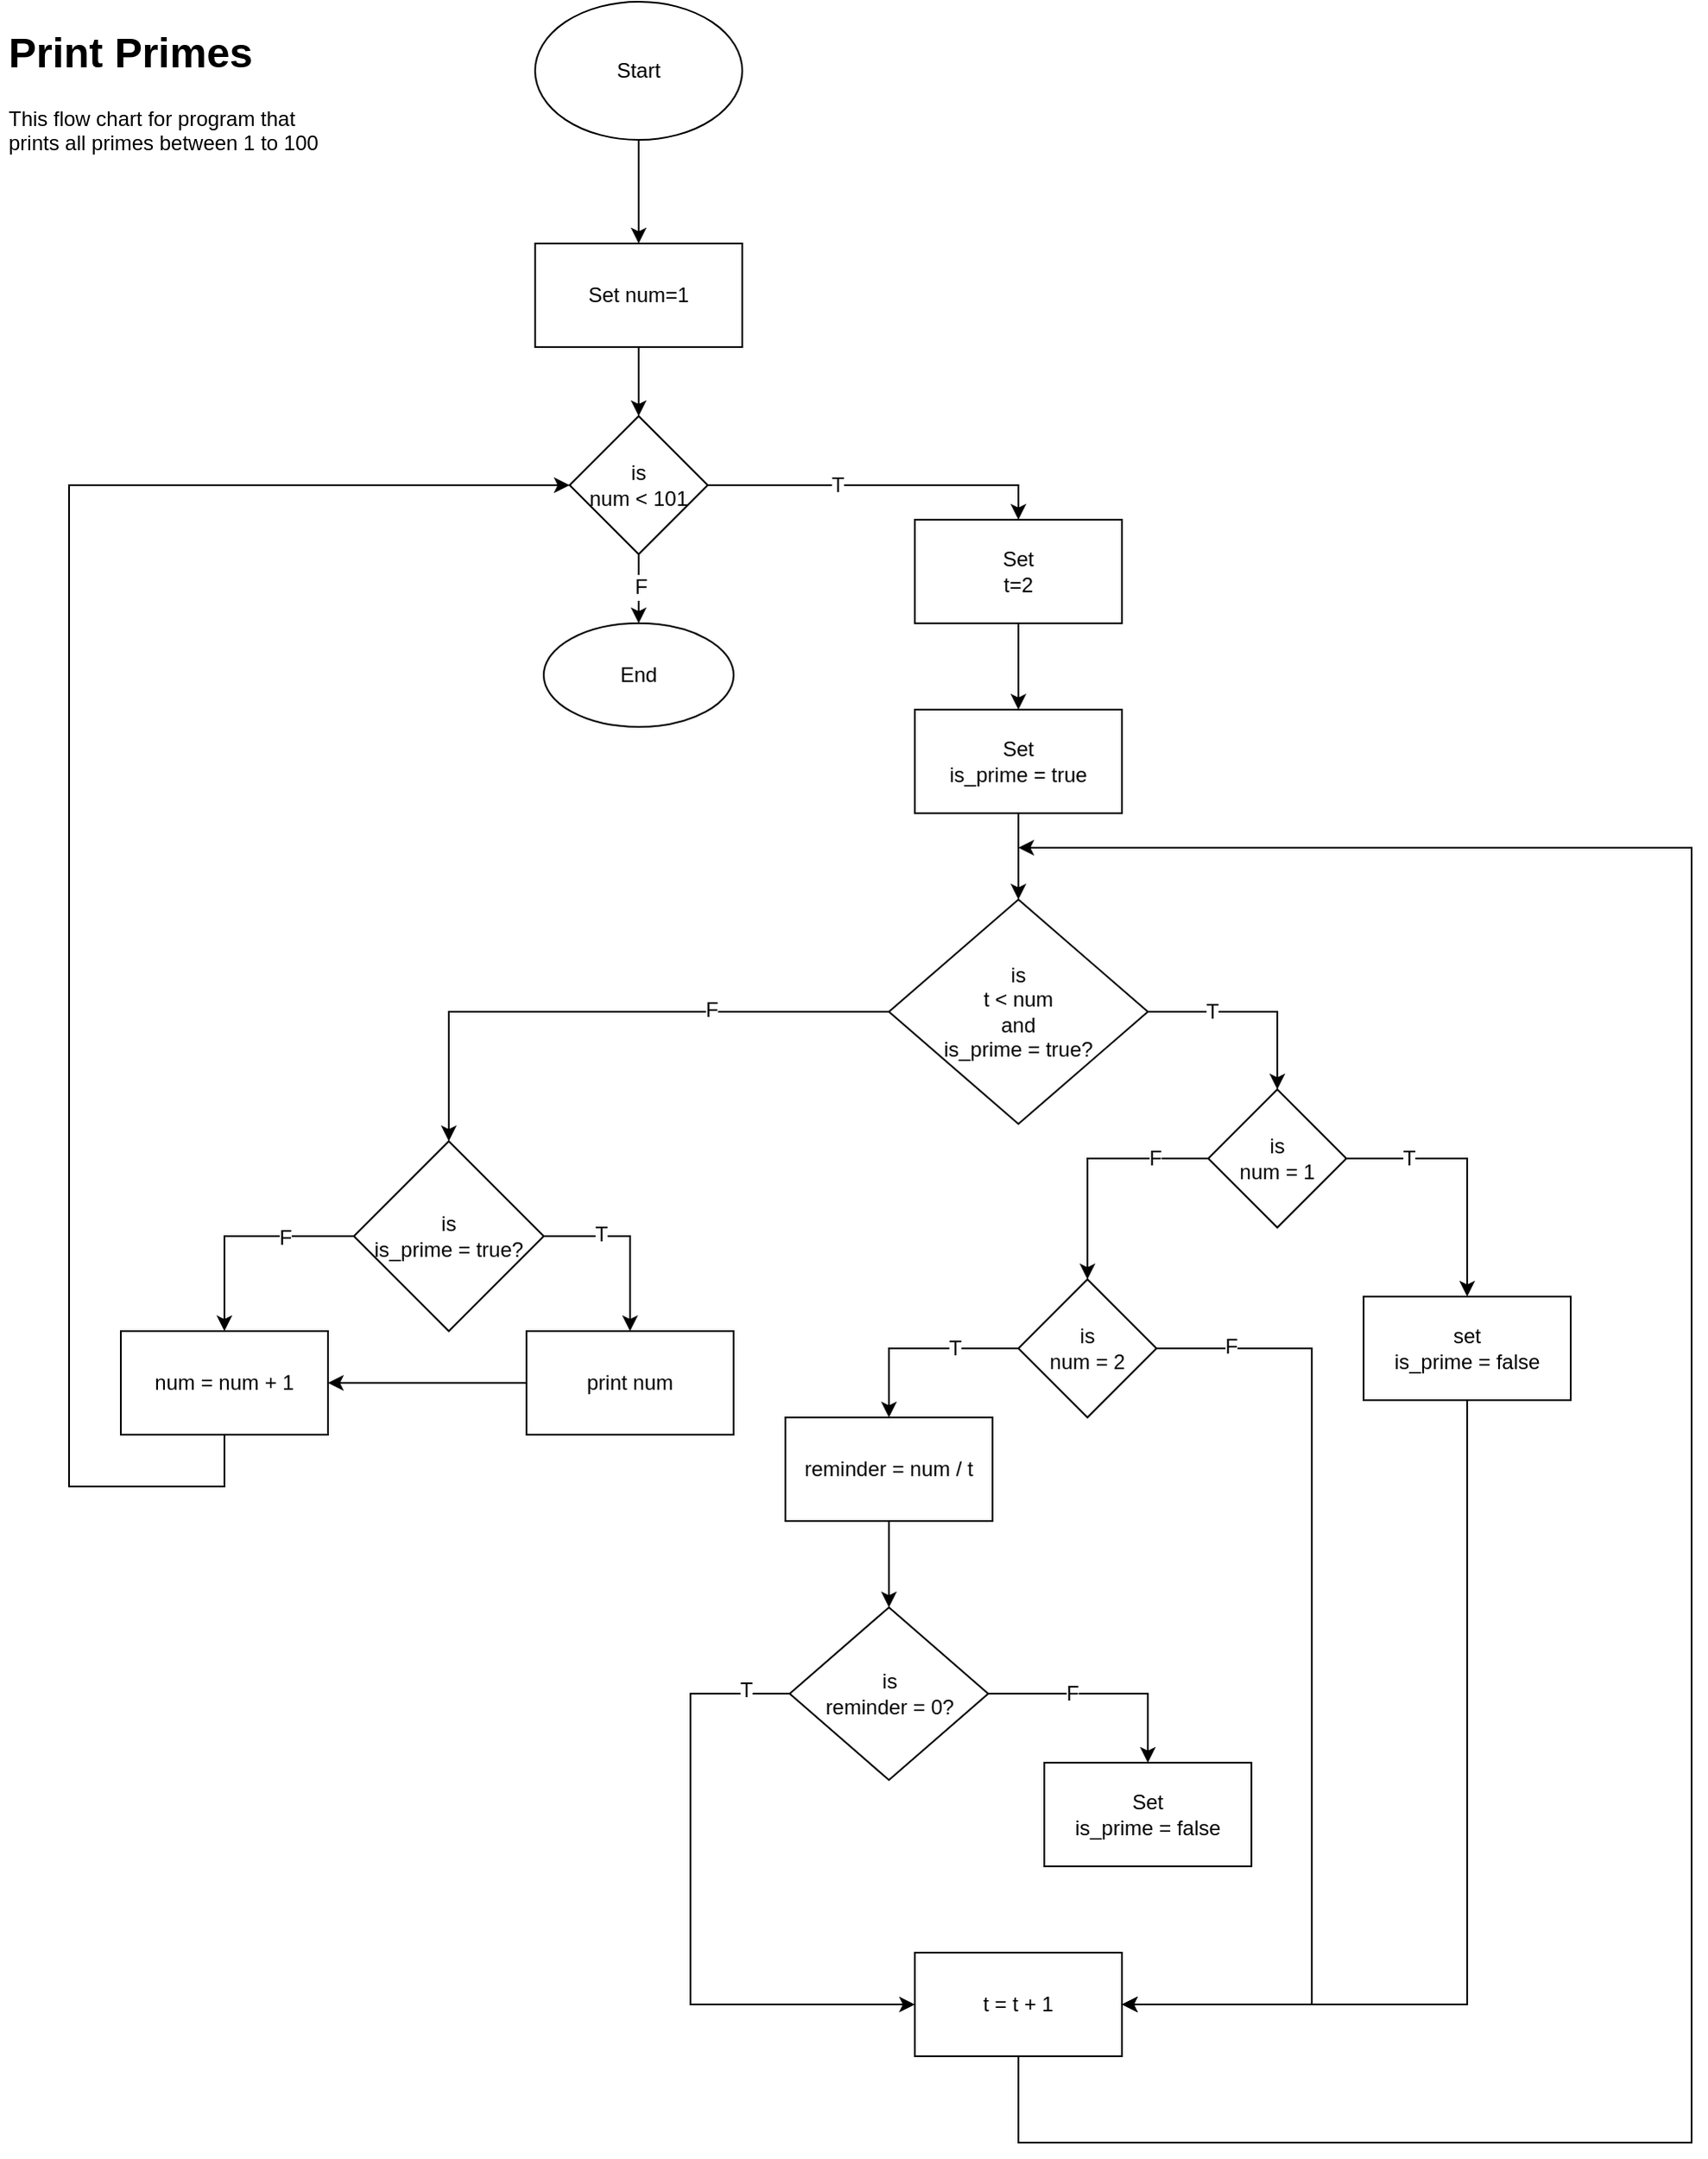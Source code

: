 <mxfile version="12.3.8" type="github" pages="1">
  <diagram id="fBhRIyqZVW_r_yEtZ3Ld" name="Page-1">
    <mxGraphModel dx="946" dy="614" grid="1" gridSize="10" guides="1" tooltips="1" connect="1" arrows="1" fold="1" page="1" pageScale="1" pageWidth="827" pageHeight="1169" math="0" shadow="0">
      <root>
        <mxCell id="0"/>
        <mxCell id="1" parent="0"/>
        <mxCell id="jRZstdHp75a4OI8d3Yq_-3" value="" style="edgeStyle=orthogonalEdgeStyle;rounded=0;orthogonalLoop=1;jettySize=auto;html=1;" edge="1" parent="1" source="jRZstdHp75a4OI8d3Yq_-1" target="jRZstdHp75a4OI8d3Yq_-2">
          <mxGeometry relative="1" as="geometry"/>
        </mxCell>
        <mxCell id="jRZstdHp75a4OI8d3Yq_-1" value="Start" style="ellipse;whiteSpace=wrap;html=1;" vertex="1" parent="1">
          <mxGeometry x="340" y="20" width="120" height="80" as="geometry"/>
        </mxCell>
        <mxCell id="jRZstdHp75a4OI8d3Yq_-5" value="" style="edgeStyle=orthogonalEdgeStyle;rounded=0;orthogonalLoop=1;jettySize=auto;html=1;" edge="1" parent="1" source="jRZstdHp75a4OI8d3Yq_-2" target="jRZstdHp75a4OI8d3Yq_-4">
          <mxGeometry relative="1" as="geometry"/>
        </mxCell>
        <mxCell id="jRZstdHp75a4OI8d3Yq_-2" value="Set num=1" style="rounded=0;whiteSpace=wrap;html=1;" vertex="1" parent="1">
          <mxGeometry x="340" y="160" width="120" height="60" as="geometry"/>
        </mxCell>
        <mxCell id="jRZstdHp75a4OI8d3Yq_-7" style="edgeStyle=orthogonalEdgeStyle;rounded=0;orthogonalLoop=1;jettySize=auto;html=1;entryX=0.5;entryY=0;entryDx=0;entryDy=0;" edge="1" parent="1" source="jRZstdHp75a4OI8d3Yq_-4" target="jRZstdHp75a4OI8d3Yq_-6">
          <mxGeometry relative="1" as="geometry"/>
        </mxCell>
        <mxCell id="jRZstdHp75a4OI8d3Yq_-8" value="T" style="text;html=1;align=center;verticalAlign=middle;resizable=0;points=[];;labelBackgroundColor=#ffffff;" vertex="1" connectable="0" parent="jRZstdHp75a4OI8d3Yq_-7">
          <mxGeometry x="-0.25" relative="1" as="geometry">
            <mxPoint as="offset"/>
          </mxGeometry>
        </mxCell>
        <mxCell id="jRZstdHp75a4OI8d3Yq_-38" value="" style="edgeStyle=orthogonalEdgeStyle;rounded=0;orthogonalLoop=1;jettySize=auto;html=1;" edge="1" parent="1" source="jRZstdHp75a4OI8d3Yq_-4" target="jRZstdHp75a4OI8d3Yq_-37">
          <mxGeometry relative="1" as="geometry"/>
        </mxCell>
        <mxCell id="jRZstdHp75a4OI8d3Yq_-39" value="F" style="text;html=1;align=center;verticalAlign=middle;resizable=0;points=[];;labelBackgroundColor=#ffffff;" vertex="1" connectable="0" parent="jRZstdHp75a4OI8d3Yq_-38">
          <mxGeometry x="-0.05" y="1" relative="1" as="geometry">
            <mxPoint as="offset"/>
          </mxGeometry>
        </mxCell>
        <mxCell id="jRZstdHp75a4OI8d3Yq_-4" value="is&lt;br&gt;num &amp;lt; 101" style="rhombus;whiteSpace=wrap;html=1;" vertex="1" parent="1">
          <mxGeometry x="360" y="260" width="80" height="80" as="geometry"/>
        </mxCell>
        <mxCell id="jRZstdHp75a4OI8d3Yq_-10" value="" style="edgeStyle=orthogonalEdgeStyle;rounded=0;orthogonalLoop=1;jettySize=auto;html=1;" edge="1" parent="1" source="jRZstdHp75a4OI8d3Yq_-6" target="jRZstdHp75a4OI8d3Yq_-9">
          <mxGeometry relative="1" as="geometry"/>
        </mxCell>
        <mxCell id="jRZstdHp75a4OI8d3Yq_-6" value="Set&lt;br&gt;t=2" style="rounded=0;whiteSpace=wrap;html=1;" vertex="1" parent="1">
          <mxGeometry x="560" y="320" width="120" height="60" as="geometry"/>
        </mxCell>
        <mxCell id="jRZstdHp75a4OI8d3Yq_-12" value="" style="edgeStyle=orthogonalEdgeStyle;rounded=0;orthogonalLoop=1;jettySize=auto;html=1;" edge="1" parent="1" source="jRZstdHp75a4OI8d3Yq_-9" target="jRZstdHp75a4OI8d3Yq_-11">
          <mxGeometry relative="1" as="geometry"/>
        </mxCell>
        <mxCell id="jRZstdHp75a4OI8d3Yq_-9" value="Set&lt;br&gt;is_prime = true" style="rounded=0;whiteSpace=wrap;html=1;" vertex="1" parent="1">
          <mxGeometry x="560" y="430" width="120" height="60" as="geometry"/>
        </mxCell>
        <mxCell id="jRZstdHp75a4OI8d3Yq_-14" style="edgeStyle=orthogonalEdgeStyle;rounded=0;orthogonalLoop=1;jettySize=auto;html=1;entryX=0.5;entryY=0;entryDx=0;entryDy=0;" edge="1" parent="1" source="jRZstdHp75a4OI8d3Yq_-11" target="jRZstdHp75a4OI8d3Yq_-13">
          <mxGeometry relative="1" as="geometry"/>
        </mxCell>
        <mxCell id="jRZstdHp75a4OI8d3Yq_-15" value="T" style="text;html=1;align=center;verticalAlign=middle;resizable=0;points=[];;labelBackgroundColor=#ffffff;" vertex="1" connectable="0" parent="jRZstdHp75a4OI8d3Yq_-14">
          <mxGeometry x="-0.381" relative="1" as="geometry">
            <mxPoint as="offset"/>
          </mxGeometry>
        </mxCell>
        <mxCell id="jRZstdHp75a4OI8d3Yq_-41" value="" style="edgeStyle=orthogonalEdgeStyle;rounded=0;orthogonalLoop=1;jettySize=auto;html=1;entryX=0.5;entryY=0;entryDx=0;entryDy=0;" edge="1" parent="1" source="jRZstdHp75a4OI8d3Yq_-11" target="jRZstdHp75a4OI8d3Yq_-40">
          <mxGeometry relative="1" as="geometry"/>
        </mxCell>
        <mxCell id="jRZstdHp75a4OI8d3Yq_-42" value="F" style="text;html=1;align=center;verticalAlign=middle;resizable=0;points=[];;labelBackgroundColor=#ffffff;" vertex="1" connectable="0" parent="jRZstdHp75a4OI8d3Yq_-41">
          <mxGeometry x="-0.376" y="-1" relative="1" as="geometry">
            <mxPoint as="offset"/>
          </mxGeometry>
        </mxCell>
        <mxCell id="jRZstdHp75a4OI8d3Yq_-11" value="is&lt;br&gt;t &amp;lt; num&lt;br&gt;and&lt;br&gt;is_prime = true?" style="rhombus;whiteSpace=wrap;html=1;" vertex="1" parent="1">
          <mxGeometry x="545" y="540" width="150" height="130" as="geometry"/>
        </mxCell>
        <mxCell id="jRZstdHp75a4OI8d3Yq_-46" style="edgeStyle=orthogonalEdgeStyle;rounded=0;orthogonalLoop=1;jettySize=auto;html=1;entryX=0.5;entryY=0;entryDx=0;entryDy=0;exitX=1;exitY=0.5;exitDx=0;exitDy=0;" edge="1" parent="1" source="jRZstdHp75a4OI8d3Yq_-40" target="jRZstdHp75a4OI8d3Yq_-43">
          <mxGeometry relative="1" as="geometry"/>
        </mxCell>
        <mxCell id="jRZstdHp75a4OI8d3Yq_-47" value="T" style="text;html=1;align=center;verticalAlign=middle;resizable=0;points=[];;labelBackgroundColor=#ffffff;" vertex="1" connectable="0" parent="jRZstdHp75a4OI8d3Yq_-46">
          <mxGeometry x="-0.371" y="1" relative="1" as="geometry">
            <mxPoint as="offset"/>
          </mxGeometry>
        </mxCell>
        <mxCell id="jRZstdHp75a4OI8d3Yq_-51" style="edgeStyle=orthogonalEdgeStyle;rounded=0;orthogonalLoop=1;jettySize=auto;html=1;entryX=0.5;entryY=0;entryDx=0;entryDy=0;" edge="1" parent="1" source="jRZstdHp75a4OI8d3Yq_-40" target="jRZstdHp75a4OI8d3Yq_-48">
          <mxGeometry relative="1" as="geometry"/>
        </mxCell>
        <mxCell id="jRZstdHp75a4OI8d3Yq_-55" value="F" style="text;html=1;align=center;verticalAlign=middle;resizable=0;points=[];;labelBackgroundColor=#ffffff;" vertex="1" connectable="0" parent="jRZstdHp75a4OI8d3Yq_-51">
          <mxGeometry x="-0.383" y="1" relative="1" as="geometry">
            <mxPoint as="offset"/>
          </mxGeometry>
        </mxCell>
        <mxCell id="jRZstdHp75a4OI8d3Yq_-40" value="is&lt;br&gt;is_prime = true?" style="rhombus;whiteSpace=wrap;html=1;" vertex="1" parent="1">
          <mxGeometry x="235" y="680" width="110" height="110" as="geometry"/>
        </mxCell>
        <mxCell id="jRZstdHp75a4OI8d3Yq_-17" style="edgeStyle=orthogonalEdgeStyle;rounded=0;orthogonalLoop=1;jettySize=auto;html=1;" edge="1" parent="1" source="jRZstdHp75a4OI8d3Yq_-13" target="jRZstdHp75a4OI8d3Yq_-16">
          <mxGeometry relative="1" as="geometry"/>
        </mxCell>
        <mxCell id="jRZstdHp75a4OI8d3Yq_-18" value="T" style="text;html=1;align=center;verticalAlign=middle;resizable=0;points=[];;labelBackgroundColor=#ffffff;" vertex="1" connectable="0" parent="jRZstdHp75a4OI8d3Yq_-17">
          <mxGeometry x="-0.52" relative="1" as="geometry">
            <mxPoint as="offset"/>
          </mxGeometry>
        </mxCell>
        <mxCell id="jRZstdHp75a4OI8d3Yq_-20" value="" style="edgeStyle=orthogonalEdgeStyle;rounded=0;orthogonalLoop=1;jettySize=auto;html=1;" edge="1" parent="1" source="jRZstdHp75a4OI8d3Yq_-13" target="jRZstdHp75a4OI8d3Yq_-19">
          <mxGeometry relative="1" as="geometry"/>
        </mxCell>
        <mxCell id="jRZstdHp75a4OI8d3Yq_-57" value="F" style="text;html=1;align=center;verticalAlign=middle;resizable=0;points=[];;labelBackgroundColor=#ffffff;" vertex="1" connectable="0" parent="jRZstdHp75a4OI8d3Yq_-20">
          <mxGeometry x="-0.557" relative="1" as="geometry">
            <mxPoint as="offset"/>
          </mxGeometry>
        </mxCell>
        <mxCell id="jRZstdHp75a4OI8d3Yq_-13" value="is&lt;br&gt;num = 1" style="rhombus;whiteSpace=wrap;html=1;" vertex="1" parent="1">
          <mxGeometry x="730" y="650" width="80" height="80" as="geometry"/>
        </mxCell>
        <mxCell id="jRZstdHp75a4OI8d3Yq_-22" style="edgeStyle=orthogonalEdgeStyle;rounded=0;orthogonalLoop=1;jettySize=auto;html=1;entryX=0.5;entryY=0;entryDx=0;entryDy=0;" edge="1" parent="1" source="jRZstdHp75a4OI8d3Yq_-19" target="jRZstdHp75a4OI8d3Yq_-21">
          <mxGeometry relative="1" as="geometry"/>
        </mxCell>
        <mxCell id="jRZstdHp75a4OI8d3Yq_-29" value="T" style="text;html=1;align=center;verticalAlign=middle;resizable=0;points=[];;labelBackgroundColor=#ffffff;" vertex="1" connectable="0" parent="jRZstdHp75a4OI8d3Yq_-22">
          <mxGeometry x="-0.356" relative="1" as="geometry">
            <mxPoint as="offset"/>
          </mxGeometry>
        </mxCell>
        <mxCell id="jRZstdHp75a4OI8d3Yq_-31" style="edgeStyle=orthogonalEdgeStyle;rounded=0;orthogonalLoop=1;jettySize=auto;html=1;entryX=1;entryY=0.5;entryDx=0;entryDy=0;" edge="1" parent="1" source="jRZstdHp75a4OI8d3Yq_-19" target="jRZstdHp75a4OI8d3Yq_-27">
          <mxGeometry relative="1" as="geometry">
            <Array as="points">
              <mxPoint x="790" y="800"/>
              <mxPoint x="790" y="1180"/>
            </Array>
          </mxGeometry>
        </mxCell>
        <mxCell id="jRZstdHp75a4OI8d3Yq_-32" value="F" style="text;html=1;align=center;verticalAlign=middle;resizable=0;points=[];;labelBackgroundColor=#ffffff;" vertex="1" connectable="0" parent="jRZstdHp75a4OI8d3Yq_-31">
          <mxGeometry x="-0.852" y="1" relative="1" as="geometry">
            <mxPoint as="offset"/>
          </mxGeometry>
        </mxCell>
        <mxCell id="jRZstdHp75a4OI8d3Yq_-19" value="is&lt;br&gt;num = 2" style="rhombus;whiteSpace=wrap;html=1;" vertex="1" parent="1">
          <mxGeometry x="620" y="760" width="80" height="80" as="geometry"/>
        </mxCell>
        <mxCell id="jRZstdHp75a4OI8d3Yq_-33" style="edgeStyle=orthogonalEdgeStyle;rounded=0;orthogonalLoop=1;jettySize=auto;html=1;entryX=1;entryY=0.5;entryDx=0;entryDy=0;" edge="1" parent="1" source="jRZstdHp75a4OI8d3Yq_-16" target="jRZstdHp75a4OI8d3Yq_-27">
          <mxGeometry relative="1" as="geometry">
            <mxPoint x="680" y="1189" as="targetPoint"/>
            <Array as="points">
              <mxPoint x="880" y="1180"/>
            </Array>
          </mxGeometry>
        </mxCell>
        <mxCell id="jRZstdHp75a4OI8d3Yq_-16" value="set&lt;br&gt;is_prime = false" style="rounded=0;whiteSpace=wrap;html=1;" vertex="1" parent="1">
          <mxGeometry x="820" y="770" width="120" height="60" as="geometry"/>
        </mxCell>
        <mxCell id="jRZstdHp75a4OI8d3Yq_-24" value="" style="edgeStyle=orthogonalEdgeStyle;rounded=0;orthogonalLoop=1;jettySize=auto;html=1;" edge="1" parent="1" source="jRZstdHp75a4OI8d3Yq_-21" target="jRZstdHp75a4OI8d3Yq_-23">
          <mxGeometry relative="1" as="geometry"/>
        </mxCell>
        <mxCell id="jRZstdHp75a4OI8d3Yq_-21" value="reminder = num / t" style="rounded=0;whiteSpace=wrap;html=1;" vertex="1" parent="1">
          <mxGeometry x="485" y="840" width="120" height="60" as="geometry"/>
        </mxCell>
        <mxCell id="jRZstdHp75a4OI8d3Yq_-26" style="edgeStyle=orthogonalEdgeStyle;rounded=0;orthogonalLoop=1;jettySize=auto;html=1;entryX=0.5;entryY=0;entryDx=0;entryDy=0;" edge="1" parent="1" source="jRZstdHp75a4OI8d3Yq_-23" target="jRZstdHp75a4OI8d3Yq_-25">
          <mxGeometry relative="1" as="geometry"/>
        </mxCell>
        <mxCell id="jRZstdHp75a4OI8d3Yq_-34" value="F" style="text;html=1;align=center;verticalAlign=middle;resizable=0;points=[];;labelBackgroundColor=#ffffff;" vertex="1" connectable="0" parent="jRZstdHp75a4OI8d3Yq_-26">
          <mxGeometry x="-0.268" relative="1" as="geometry">
            <mxPoint as="offset"/>
          </mxGeometry>
        </mxCell>
        <mxCell id="jRZstdHp75a4OI8d3Yq_-28" style="edgeStyle=orthogonalEdgeStyle;rounded=0;orthogonalLoop=1;jettySize=auto;html=1;entryX=0;entryY=0.5;entryDx=0;entryDy=0;exitX=0;exitY=0.5;exitDx=0;exitDy=0;" edge="1" parent="1" source="jRZstdHp75a4OI8d3Yq_-23" target="jRZstdHp75a4OI8d3Yq_-27">
          <mxGeometry relative="1" as="geometry">
            <Array as="points">
              <mxPoint x="430" y="1000"/>
              <mxPoint x="430" y="1180"/>
            </Array>
          </mxGeometry>
        </mxCell>
        <mxCell id="jRZstdHp75a4OI8d3Yq_-35" value="T" style="text;html=1;align=center;verticalAlign=middle;resizable=0;points=[];;labelBackgroundColor=#ffffff;" vertex="1" connectable="0" parent="jRZstdHp75a4OI8d3Yq_-28">
          <mxGeometry x="-0.859" y="-2" relative="1" as="geometry">
            <mxPoint as="offset"/>
          </mxGeometry>
        </mxCell>
        <mxCell id="jRZstdHp75a4OI8d3Yq_-23" value="is&lt;br&gt;reminder = 0?" style="rhombus;whiteSpace=wrap;html=1;" vertex="1" parent="1">
          <mxGeometry x="487.5" y="950" width="115" height="100" as="geometry"/>
        </mxCell>
        <mxCell id="jRZstdHp75a4OI8d3Yq_-25" value="Set&lt;br&gt;is_prime = false" style="rounded=0;whiteSpace=wrap;html=1;" vertex="1" parent="1">
          <mxGeometry x="635" y="1040" width="120" height="60" as="geometry"/>
        </mxCell>
        <mxCell id="jRZstdHp75a4OI8d3Yq_-36" style="edgeStyle=orthogonalEdgeStyle;rounded=0;orthogonalLoop=1;jettySize=auto;html=1;" edge="1" parent="1" source="jRZstdHp75a4OI8d3Yq_-27">
          <mxGeometry relative="1" as="geometry">
            <mxPoint x="620" y="510" as="targetPoint"/>
            <Array as="points">
              <mxPoint x="620" y="1260"/>
              <mxPoint x="1010" y="1260"/>
              <mxPoint x="1010" y="510"/>
            </Array>
          </mxGeometry>
        </mxCell>
        <mxCell id="jRZstdHp75a4OI8d3Yq_-27" value="t = t + 1" style="rounded=0;whiteSpace=wrap;html=1;" vertex="1" parent="1">
          <mxGeometry x="560" y="1150" width="120" height="60" as="geometry"/>
        </mxCell>
        <mxCell id="jRZstdHp75a4OI8d3Yq_-37" value="End" style="ellipse;whiteSpace=wrap;html=1;" vertex="1" parent="1">
          <mxGeometry x="345" y="380" width="110" height="60" as="geometry"/>
        </mxCell>
        <mxCell id="jRZstdHp75a4OI8d3Yq_-53" style="edgeStyle=orthogonalEdgeStyle;rounded=0;orthogonalLoop=1;jettySize=auto;html=1;entryX=1;entryY=0.5;entryDx=0;entryDy=0;" edge="1" parent="1" source="jRZstdHp75a4OI8d3Yq_-43" target="jRZstdHp75a4OI8d3Yq_-48">
          <mxGeometry relative="1" as="geometry"/>
        </mxCell>
        <mxCell id="jRZstdHp75a4OI8d3Yq_-43" value="print num" style="rounded=0;whiteSpace=wrap;html=1;" vertex="1" parent="1">
          <mxGeometry x="335" y="790" width="120" height="60" as="geometry"/>
        </mxCell>
        <mxCell id="jRZstdHp75a4OI8d3Yq_-54" style="edgeStyle=orthogonalEdgeStyle;rounded=0;orthogonalLoop=1;jettySize=auto;html=1;entryX=0;entryY=0.5;entryDx=0;entryDy=0;exitX=0.5;exitY=1;exitDx=0;exitDy=0;" edge="1" parent="1" source="jRZstdHp75a4OI8d3Yq_-48" target="jRZstdHp75a4OI8d3Yq_-4">
          <mxGeometry relative="1" as="geometry">
            <Array as="points">
              <mxPoint x="160" y="880"/>
              <mxPoint x="70" y="880"/>
              <mxPoint x="70" y="300"/>
            </Array>
          </mxGeometry>
        </mxCell>
        <mxCell id="jRZstdHp75a4OI8d3Yq_-48" value="num = num + 1" style="rounded=0;whiteSpace=wrap;html=1;" vertex="1" parent="1">
          <mxGeometry x="100" y="790" width="120" height="60" as="geometry"/>
        </mxCell>
        <mxCell id="jRZstdHp75a4OI8d3Yq_-56" value="&lt;h1&gt;Print Primes&lt;/h1&gt;&lt;p&gt;This flow chart for program that prints all primes between 1 to 100&lt;/p&gt;" style="text;html=1;strokeColor=none;fillColor=none;spacing=5;spacingTop=-20;whiteSpace=wrap;overflow=hidden;rounded=0;" vertex="1" parent="1">
          <mxGeometry x="30" y="30" width="190" height="120" as="geometry"/>
        </mxCell>
      </root>
    </mxGraphModel>
  </diagram>
</mxfile>
